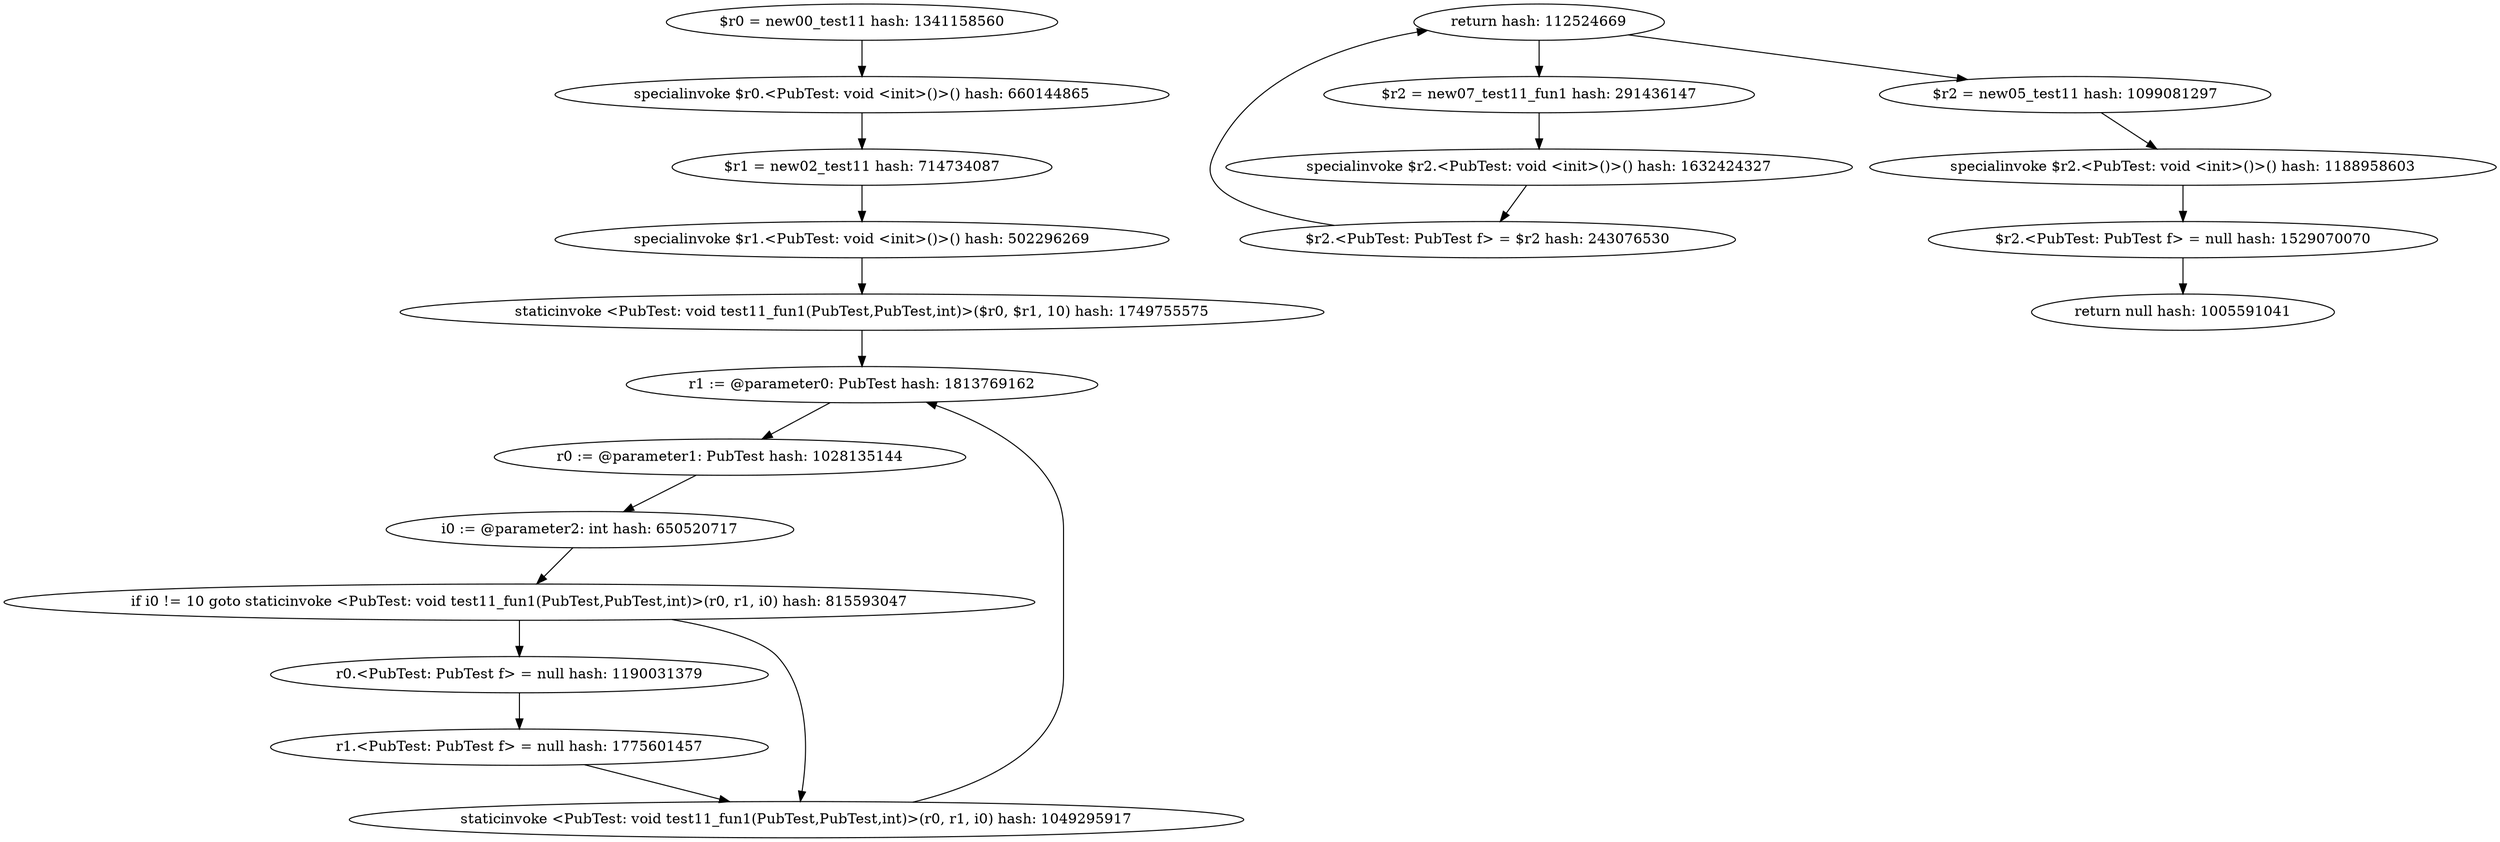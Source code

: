 digraph "./target1-pub/PubTest.test11.intra.debug" {
    "$r0 = new00_test11 hash: 1341158560";
    "specialinvoke $r0.<PubTest: void <init>()>() hash: 660144865";
    "$r1 = new02_test11 hash: 714734087";
    "specialinvoke $r1.<PubTest: void <init>()>() hash: 502296269";
    "staticinvoke <PubTest: void test11_fun1(PubTest,PubTest,int)>($r0, $r1, 10) hash: 1749755575";
    "$r2 = new05_test11 hash: 1099081297";
    "specialinvoke $r2.<PubTest: void <init>()>() hash: 1188958603";
    "$r2.<PubTest: PubTest f> = null hash: 1529070070";
    "return null hash: 1005591041";
    "r1 := @parameter0: PubTest hash: 1813769162";
    "r0 := @parameter1: PubTest hash: 1028135144";
    "i0 := @parameter2: int hash: 650520717";
    "if i0 != 10 goto staticinvoke <PubTest: void test11_fun1(PubTest,PubTest,int)>(r0, r1, i0) hash: 815593047";
    "r0.<PubTest: PubTest f> = null hash: 1190031379";
    "r1.<PubTest: PubTest f> = null hash: 1775601457";
    "staticinvoke <PubTest: void test11_fun1(PubTest,PubTest,int)>(r0, r1, i0) hash: 1049295917";
    "$r2 = new07_test11_fun1 hash: 291436147";
    "specialinvoke $r2.<PubTest: void <init>()>() hash: 1632424327";
    "$r2.<PubTest: PubTest f> = $r2 hash: 243076530";
    "return hash: 112524669";
    "$r0 = new00_test11 hash: 1341158560"->"specialinvoke $r0.<PubTest: void <init>()>() hash: 660144865";
    "specialinvoke $r0.<PubTest: void <init>()>() hash: 660144865"->"$r1 = new02_test11 hash: 714734087";
    "$r1 = new02_test11 hash: 714734087"->"specialinvoke $r1.<PubTest: void <init>()>() hash: 502296269";
    "specialinvoke $r1.<PubTest: void <init>()>() hash: 502296269"->"staticinvoke <PubTest: void test11_fun1(PubTest,PubTest,int)>($r0, $r1, 10) hash: 1749755575";
    "staticinvoke <PubTest: void test11_fun1(PubTest,PubTest,int)>($r0, $r1, 10) hash: 1749755575"->"r1 := @parameter0: PubTest hash: 1813769162";
    "$r2 = new05_test11 hash: 1099081297"->"specialinvoke $r2.<PubTest: void <init>()>() hash: 1188958603";
    "specialinvoke $r2.<PubTest: void <init>()>() hash: 1188958603"->"$r2.<PubTest: PubTest f> = null hash: 1529070070";
    "$r2.<PubTest: PubTest f> = null hash: 1529070070"->"return null hash: 1005591041";
    "r1 := @parameter0: PubTest hash: 1813769162"->"r0 := @parameter1: PubTest hash: 1028135144";
    "r0 := @parameter1: PubTest hash: 1028135144"->"i0 := @parameter2: int hash: 650520717";
    "i0 := @parameter2: int hash: 650520717"->"if i0 != 10 goto staticinvoke <PubTest: void test11_fun1(PubTest,PubTest,int)>(r0, r1, i0) hash: 815593047";
    "if i0 != 10 goto staticinvoke <PubTest: void test11_fun1(PubTest,PubTest,int)>(r0, r1, i0) hash: 815593047"->"r0.<PubTest: PubTest f> = null hash: 1190031379";
    "if i0 != 10 goto staticinvoke <PubTest: void test11_fun1(PubTest,PubTest,int)>(r0, r1, i0) hash: 815593047"->"staticinvoke <PubTest: void test11_fun1(PubTest,PubTest,int)>(r0, r1, i0) hash: 1049295917";
    "r0.<PubTest: PubTest f> = null hash: 1190031379"->"r1.<PubTest: PubTest f> = null hash: 1775601457";
    "r1.<PubTest: PubTest f> = null hash: 1775601457"->"staticinvoke <PubTest: void test11_fun1(PubTest,PubTest,int)>(r0, r1, i0) hash: 1049295917";
    "staticinvoke <PubTest: void test11_fun1(PubTest,PubTest,int)>(r0, r1, i0) hash: 1049295917"->"r1 := @parameter0: PubTest hash: 1813769162";
    "$r2 = new07_test11_fun1 hash: 291436147"->"specialinvoke $r2.<PubTest: void <init>()>() hash: 1632424327";
    "specialinvoke $r2.<PubTest: void <init>()>() hash: 1632424327"->"$r2.<PubTest: PubTest f> = $r2 hash: 243076530";
    "$r2.<PubTest: PubTest f> = $r2 hash: 243076530"->"return hash: 112524669";
    "return hash: 112524669"->"$r2 = new05_test11 hash: 1099081297";
    "return hash: 112524669"->"$r2 = new07_test11_fun1 hash: 291436147";
}
